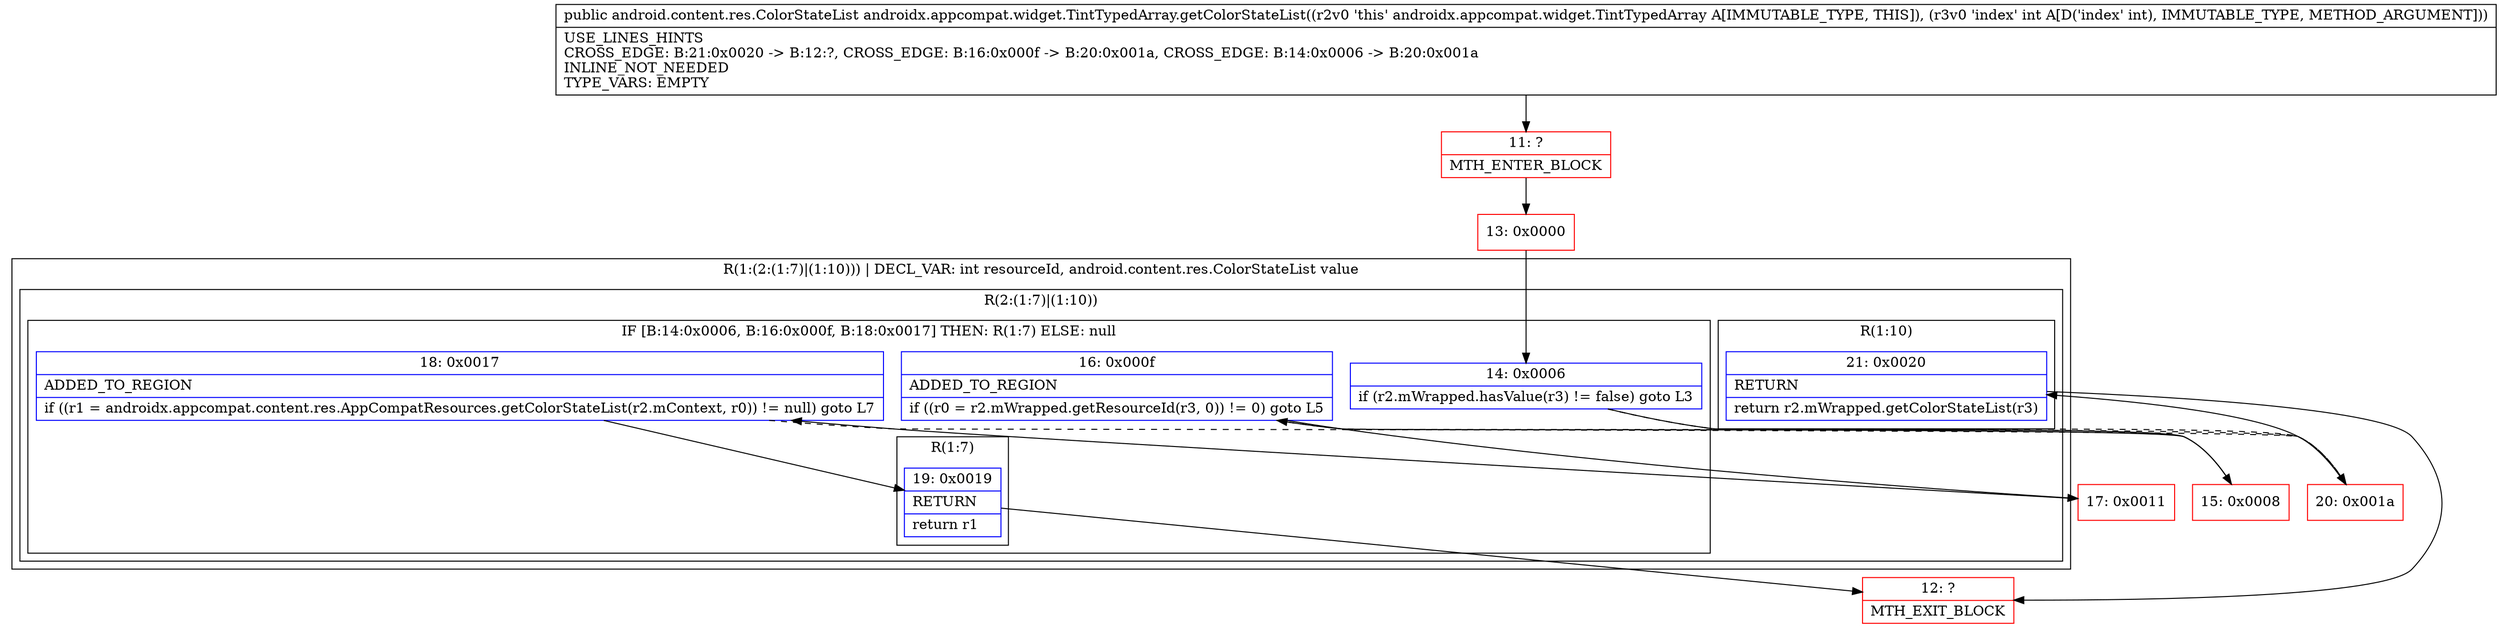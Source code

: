 digraph "CFG forandroidx.appcompat.widget.TintTypedArray.getColorStateList(I)Landroid\/content\/res\/ColorStateList;" {
subgraph cluster_Region_240829149 {
label = "R(1:(2:(1:7)|(1:10))) | DECL_VAR: int resourceId, android.content.res.ColorStateList value\l";
node [shape=record,color=blue];
subgraph cluster_Region_1766721844 {
label = "R(2:(1:7)|(1:10))";
node [shape=record,color=blue];
subgraph cluster_IfRegion_692480954 {
label = "IF [B:14:0x0006, B:16:0x000f, B:18:0x0017] THEN: R(1:7) ELSE: null";
node [shape=record,color=blue];
Node_14 [shape=record,label="{14\:\ 0x0006|if (r2.mWrapped.hasValue(r3) != false) goto L3\l}"];
Node_16 [shape=record,label="{16\:\ 0x000f|ADDED_TO_REGION\l|if ((r0 = r2.mWrapped.getResourceId(r3, 0)) != 0) goto L5\l}"];
Node_18 [shape=record,label="{18\:\ 0x0017|ADDED_TO_REGION\l|if ((r1 = androidx.appcompat.content.res.AppCompatResources.getColorStateList(r2.mContext, r0)) != null) goto L7\l}"];
subgraph cluster_Region_675198468 {
label = "R(1:7)";
node [shape=record,color=blue];
Node_19 [shape=record,label="{19\:\ 0x0019|RETURN\l|return r1\l}"];
}
}
subgraph cluster_Region_1890244084 {
label = "R(1:10)";
node [shape=record,color=blue];
Node_21 [shape=record,label="{21\:\ 0x0020|RETURN\l|return r2.mWrapped.getColorStateList(r3)\l}"];
}
}
}
Node_11 [shape=record,color=red,label="{11\:\ ?|MTH_ENTER_BLOCK\l}"];
Node_13 [shape=record,color=red,label="{13\:\ 0x0000}"];
Node_15 [shape=record,color=red,label="{15\:\ 0x0008}"];
Node_17 [shape=record,color=red,label="{17\:\ 0x0011}"];
Node_12 [shape=record,color=red,label="{12\:\ ?|MTH_EXIT_BLOCK\l}"];
Node_20 [shape=record,color=red,label="{20\:\ 0x001a}"];
MethodNode[shape=record,label="{public android.content.res.ColorStateList androidx.appcompat.widget.TintTypedArray.getColorStateList((r2v0 'this' androidx.appcompat.widget.TintTypedArray A[IMMUTABLE_TYPE, THIS]), (r3v0 'index' int A[D('index' int), IMMUTABLE_TYPE, METHOD_ARGUMENT]))  | USE_LINES_HINTS\lCROSS_EDGE: B:21:0x0020 \-\> B:12:?, CROSS_EDGE: B:16:0x000f \-\> B:20:0x001a, CROSS_EDGE: B:14:0x0006 \-\> B:20:0x001a\lINLINE_NOT_NEEDED\lTYPE_VARS: EMPTY\l}"];
MethodNode -> Node_11;Node_14 -> Node_15;
Node_14 -> Node_20[style=dashed];
Node_16 -> Node_17;
Node_16 -> Node_20[style=dashed];
Node_18 -> Node_19;
Node_18 -> Node_20[style=dashed];
Node_19 -> Node_12;
Node_21 -> Node_12;
Node_11 -> Node_13;
Node_13 -> Node_14;
Node_15 -> Node_16;
Node_17 -> Node_18;
Node_20 -> Node_21;
}

